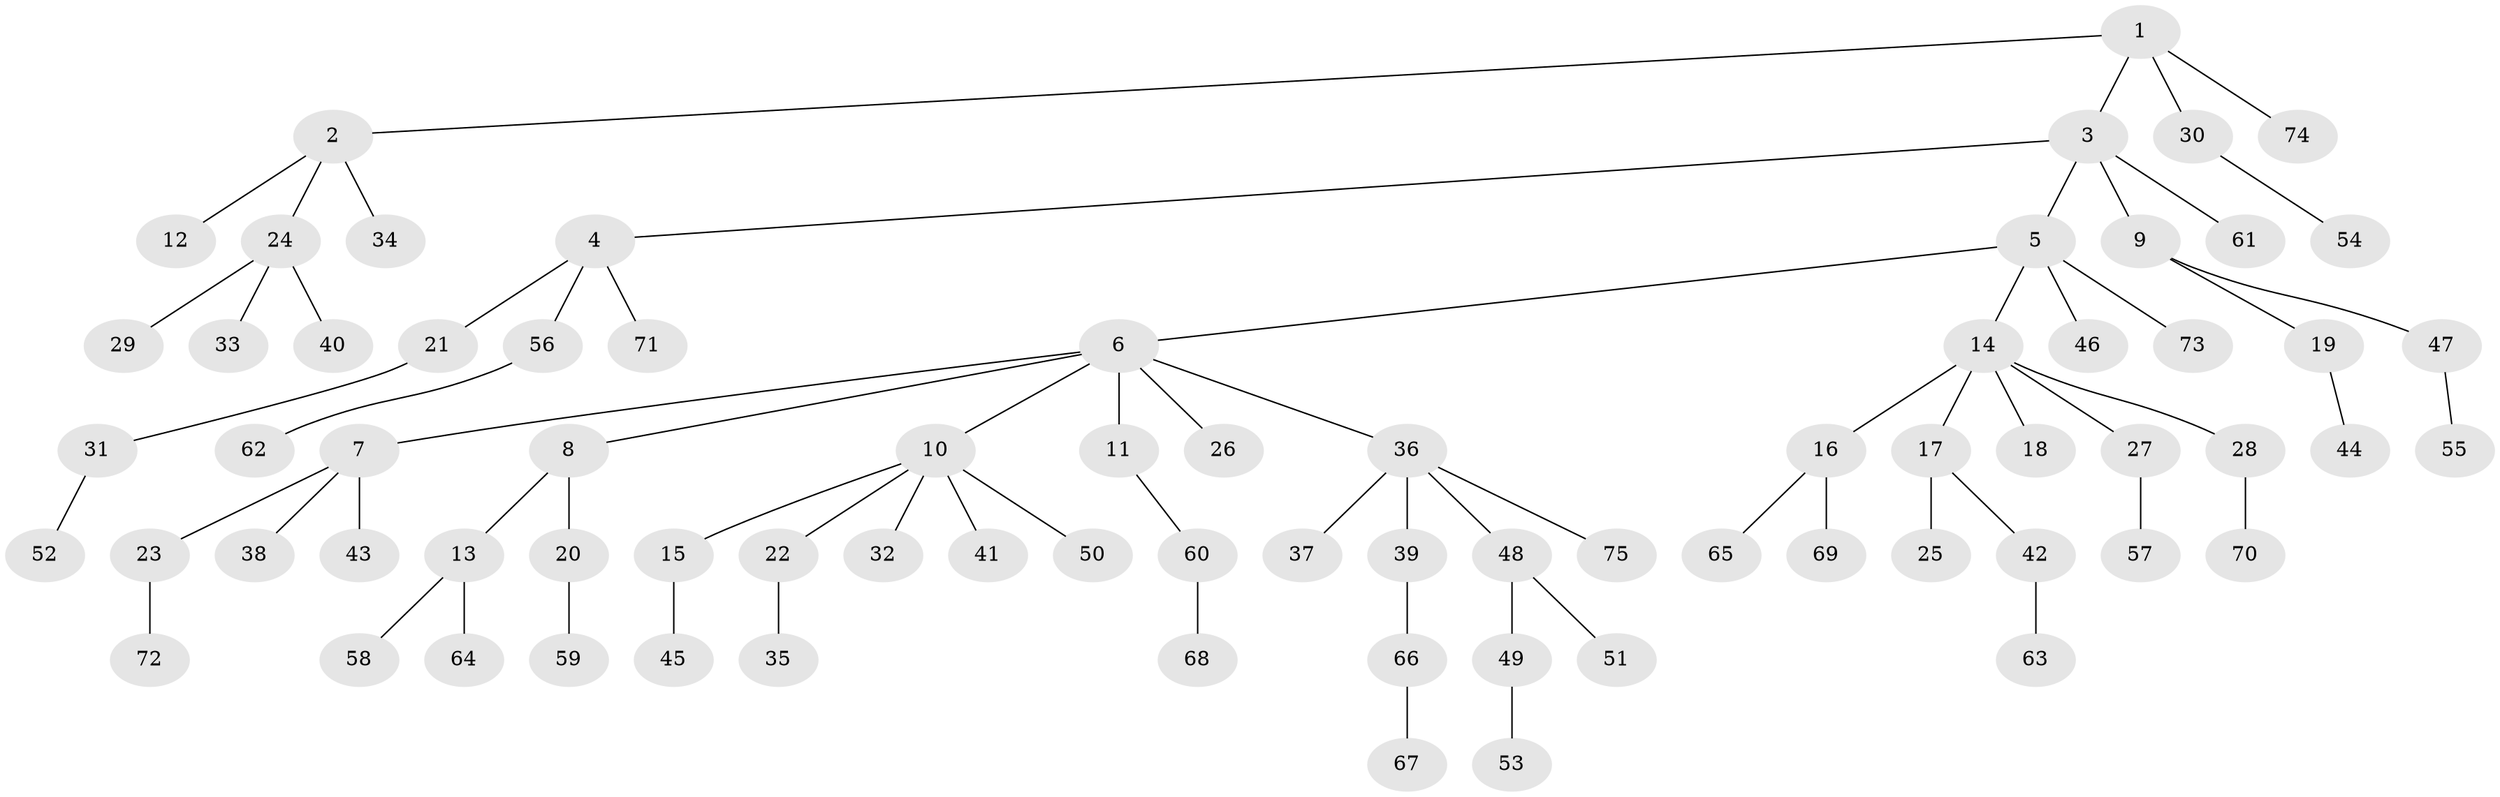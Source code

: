 // Generated by graph-tools (version 1.1) at 2025/53/03/09/25 04:53:05]
// undirected, 75 vertices, 74 edges
graph export_dot {
graph [start="1"]
  node [color=gray90,style=filled];
  1;
  2;
  3;
  4;
  5;
  6;
  7;
  8;
  9;
  10;
  11;
  12;
  13;
  14;
  15;
  16;
  17;
  18;
  19;
  20;
  21;
  22;
  23;
  24;
  25;
  26;
  27;
  28;
  29;
  30;
  31;
  32;
  33;
  34;
  35;
  36;
  37;
  38;
  39;
  40;
  41;
  42;
  43;
  44;
  45;
  46;
  47;
  48;
  49;
  50;
  51;
  52;
  53;
  54;
  55;
  56;
  57;
  58;
  59;
  60;
  61;
  62;
  63;
  64;
  65;
  66;
  67;
  68;
  69;
  70;
  71;
  72;
  73;
  74;
  75;
  1 -- 2;
  1 -- 3;
  1 -- 30;
  1 -- 74;
  2 -- 12;
  2 -- 24;
  2 -- 34;
  3 -- 4;
  3 -- 5;
  3 -- 9;
  3 -- 61;
  4 -- 21;
  4 -- 56;
  4 -- 71;
  5 -- 6;
  5 -- 14;
  5 -- 46;
  5 -- 73;
  6 -- 7;
  6 -- 8;
  6 -- 10;
  6 -- 11;
  6 -- 26;
  6 -- 36;
  7 -- 23;
  7 -- 38;
  7 -- 43;
  8 -- 13;
  8 -- 20;
  9 -- 19;
  9 -- 47;
  10 -- 15;
  10 -- 22;
  10 -- 32;
  10 -- 41;
  10 -- 50;
  11 -- 60;
  13 -- 58;
  13 -- 64;
  14 -- 16;
  14 -- 17;
  14 -- 18;
  14 -- 27;
  14 -- 28;
  15 -- 45;
  16 -- 65;
  16 -- 69;
  17 -- 25;
  17 -- 42;
  19 -- 44;
  20 -- 59;
  21 -- 31;
  22 -- 35;
  23 -- 72;
  24 -- 29;
  24 -- 33;
  24 -- 40;
  27 -- 57;
  28 -- 70;
  30 -- 54;
  31 -- 52;
  36 -- 37;
  36 -- 39;
  36 -- 48;
  36 -- 75;
  39 -- 66;
  42 -- 63;
  47 -- 55;
  48 -- 49;
  48 -- 51;
  49 -- 53;
  56 -- 62;
  60 -- 68;
  66 -- 67;
}
